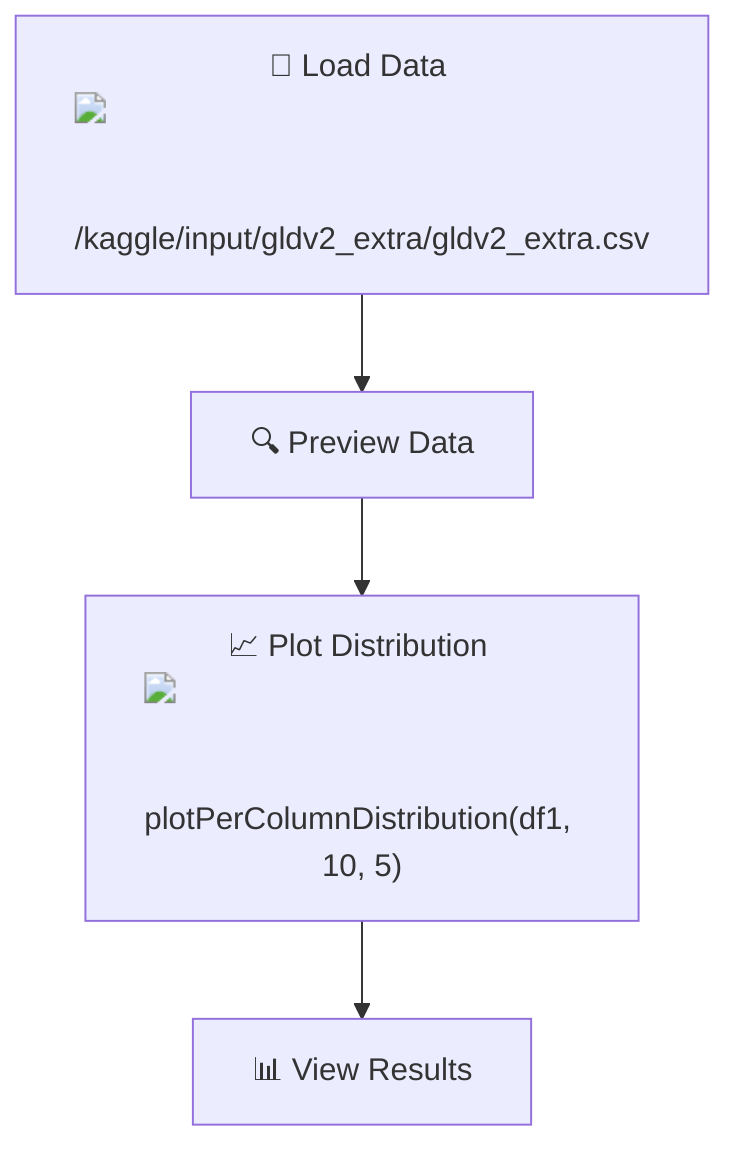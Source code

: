 graph TD;
    A["📁 Load Data <img src='icons/file.svg'/> <br/> /kaggle/input/gldv2_extra/gldv2_extra.csv"] --> B["🔍 Preview Data"]
    B --> C["📈 Plot Distribution <img src='dummy_plots/hist_template.svg'/> <br/> plotPerColumnDistribution(df1, 10, 5)"]
    C --> D["📊 View Results"]